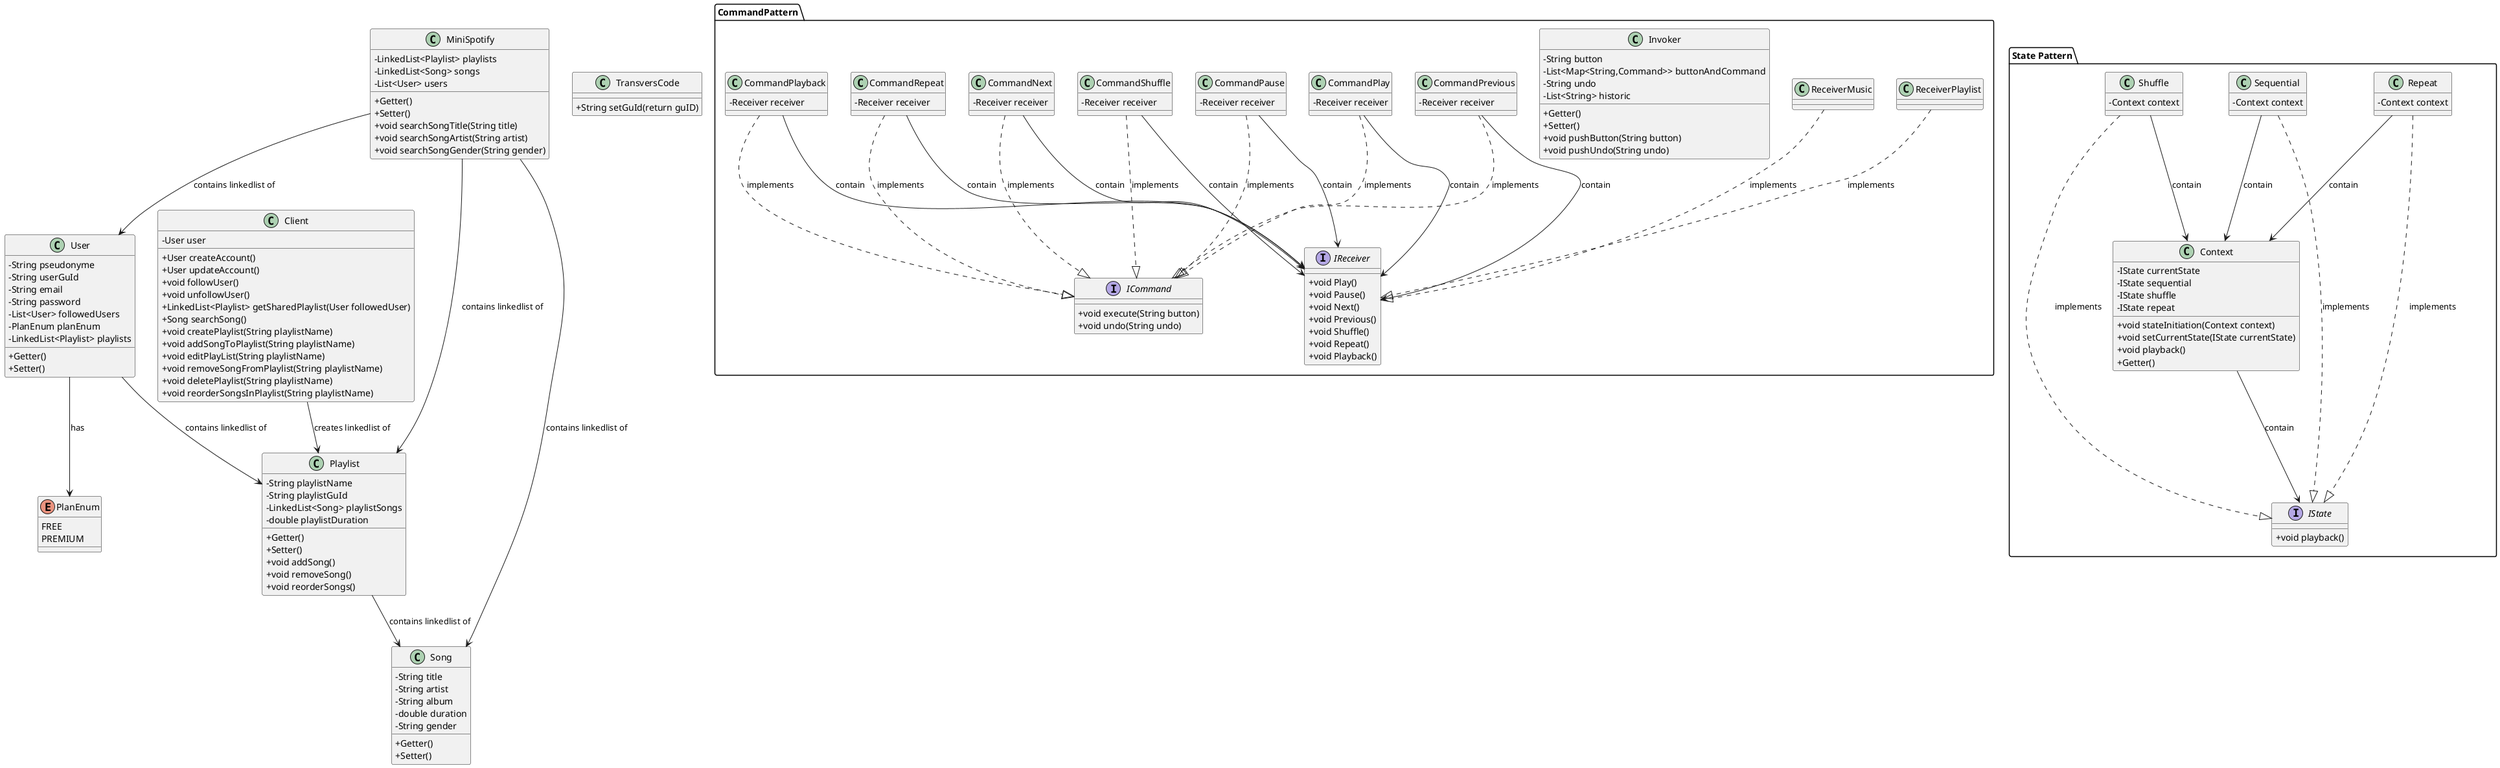 @startuml
skinparam classAttributeIconSize 0

class MiniSpotify {
  - LinkedList<Playlist> playlists
  - LinkedList<Song> songs
  - List<User> users
  + Getter()
  + Setter()
  + void searchSongTitle(String title)
  + void searchSongArtist(String artist)
  + void searchSongGender(String gender)
}

class Client {
  - User user
  + User createAccount()
  + User updateAccount()
  + void followUser()
  + void unfollowUser()
  + LinkedList<Playlist> getSharedPlaylist(User followedUser)
  + Song searchSong()
  + void createPlaylist(String playlistName)
  + void addSongToPlaylist(String playlistName)
  + void editPlayList(String playlistName)
  + void removeSongFromPlaylist(String playlistName)
  + void deletePlaylist(String playlistName)
  + void reorderSongsInPlaylist(String playlistName)
}

class TransversCode {
  + String setGuId(return guID)
}

enum PlanEnum {
  FREE
  PREMIUM
}

class User {
  - String pseudonyme
  - String userGuId
  - String email
  - String password
  - List<User> followedUsers
  - PlanEnum planEnum
  - LinkedList<Playlist> playlists
  + Getter()
  + Setter()
}

class Playlist {
  - String playlistName
  - String playlistGuId
  - LinkedList<Song> playlistSongs
  - double playlistDuration
  + Getter()
  + Setter()
  + void addSong()
  + void removeSong()
  + void reorderSongs()
}

class Song {
  - String title
  - String artist
  - String album
  - double duration
  - String gender
  + Getter()
  + Setter()
}

MiniSpotify --> Playlist : contains linkedlist of
MiniSpotify --> Song : contains linkedlist of
MiniSpotify --> User : contains linkedlist of
Client --> Playlist : creates linkedlist of
User --> Playlist : contains linkedlist of
User --> PlanEnum : has
Playlist --> Song : contains linkedlist of

package "CommandPattern" {
  interface IReceiver {
    + void Play()
    + void Pause()
    + void Next()
    + void Previous()
    + void Shuffle()
    + void Repeat()
    + void Playback()
  }

  class ReceiverMusic
  class ReceiverPlaylist

  interface ICommand {
    + void execute(String button)
    + void undo(String undo)
  }

  class Invoker {
    - String button
    - List<Map<String,Command>> buttonAndCommand
    - String undo
    - List<String> historic
    + Getter()
    + Setter()
    + void pushButton(String button)
    + void pushUndo(String undo)
  }

  class CommandPlay {
    - Receiver receiver
  }
  class CommandPause {
    - Receiver receiver
  }
  class CommandNext {
    - Receiver receiver
  }
  class CommandPrevious {
    - Receiver receiver
  }
  class CommandShuffle {
    - Receiver receiver
  }
  class CommandRepeat {
    - Receiver receiver
  }
  class CommandPlayback {
    - Receiver receiver
  }

  CommandPlay ..|> ICommand : implements
  CommandPlay --> IReceiver : contain
  CommandPause ..|> ICommand : implements
  CommandPause --> IReceiver : contain
  CommandNext ..|> ICommand : implements
  CommandNext --> IReceiver : contain
  CommandPrevious ..|> ICommand : implements
  CommandPrevious --> IReceiver : contain
  CommandShuffle ..|> ICommand : implements
  CommandShuffle --> IReceiver : contain
  CommandRepeat ..|> ICommand : implements
  CommandRepeat --> IReceiver : contain
  CommandPlayback ..|> ICommand : implements
  CommandPlayback --> IReceiver : contain

  ReceiverMusic ..|> IReceiver : implements
  ReceiverPlaylist ..|> IReceiver : implements
}

package "State Pattern" {
  interface IState {
    + void playback()
  }

  class Sequential {
    - Context context
  }

  class Shuffle {
    - Context context
  }

  class Repeat {
    - Context context
  }

  class Context {
    - IState currentState
    - IState sequential
    - IState shuffle
    - IState repeat
    + void stateInitiation(Context context)
    + void setCurrentState(IState currentState)
    + void playback()
    + Getter()
  }

  Sequential ..|> IState : implements
  Sequential --> Context : contain
  Shuffle ..|> IState : implements
  Shuffle --> Context : contain
  Repeat ..|> IState : implements
  Repeat --> Context : contain
  Context --> IState : contain
}
@enduml
